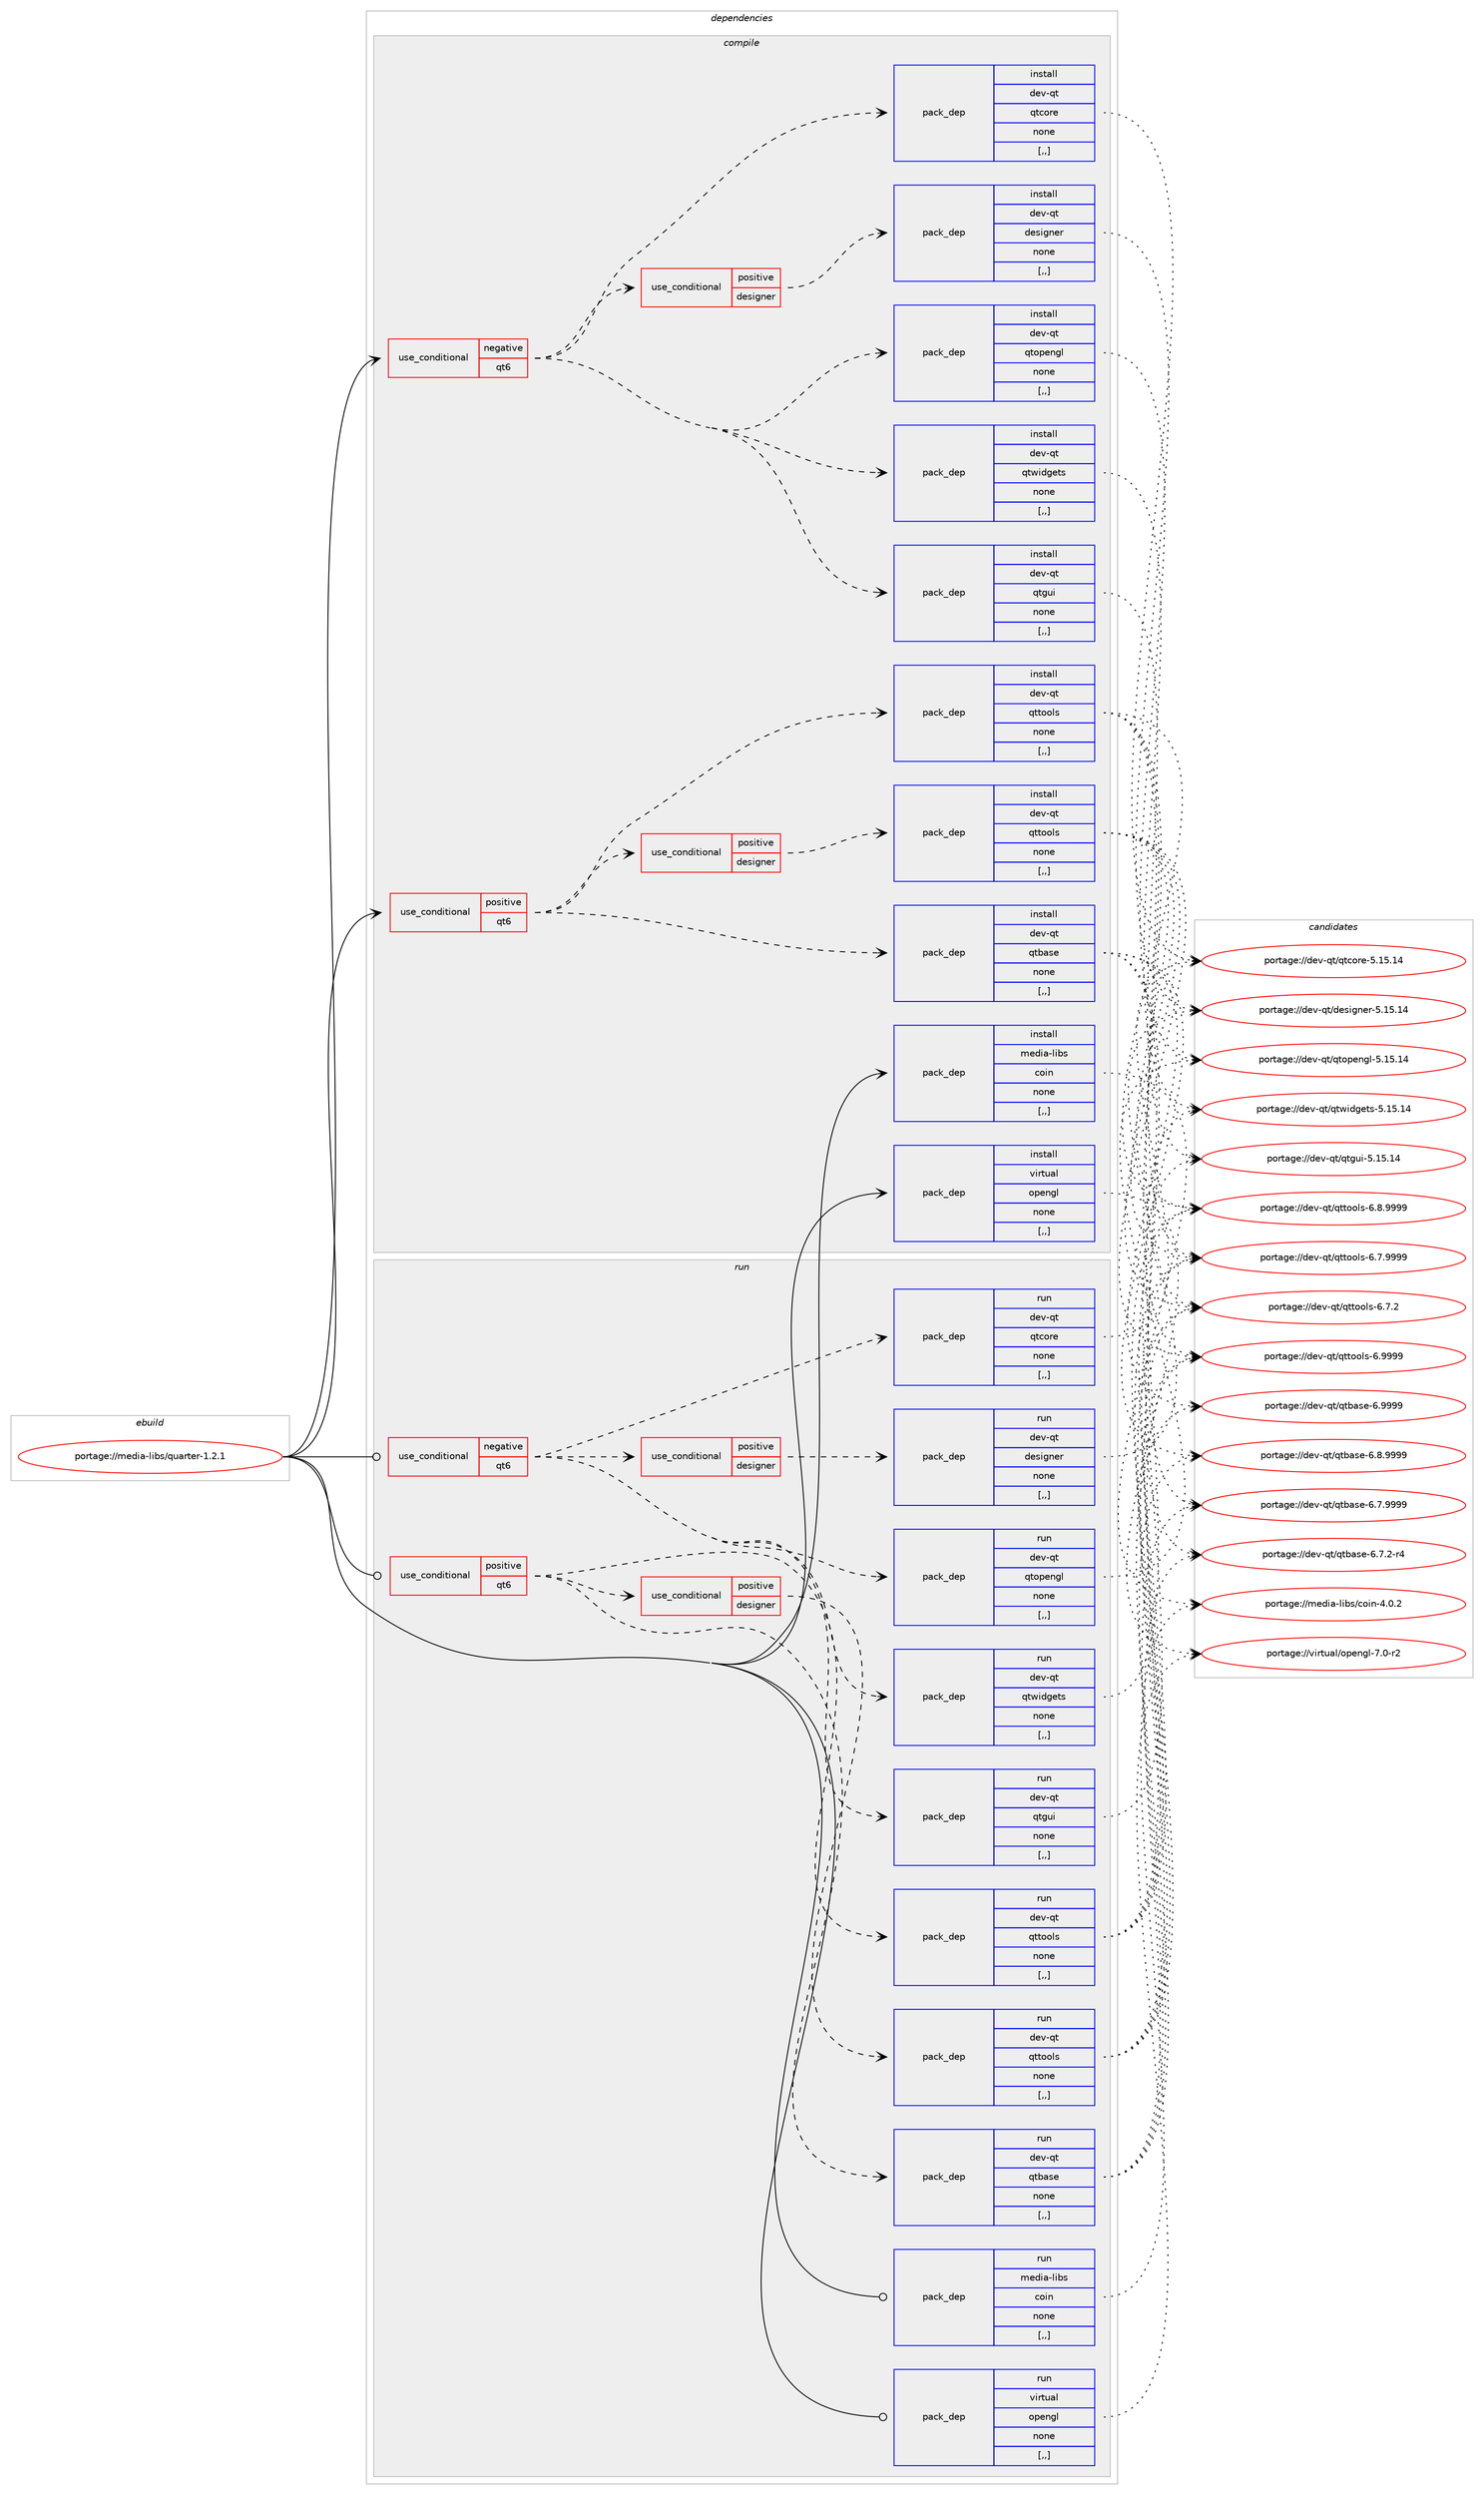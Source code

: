 digraph prolog {

# *************
# Graph options
# *************

newrank=true;
concentrate=true;
compound=true;
graph [rankdir=LR,fontname=Helvetica,fontsize=10,ranksep=1.5];#, ranksep=2.5, nodesep=0.2];
edge  [arrowhead=vee];
node  [fontname=Helvetica,fontsize=10];

# **********
# The ebuild
# **********

subgraph cluster_leftcol {
color=gray;
label=<<i>ebuild</i>>;
id [label="portage://media-libs/quarter-1.2.1", color=red, width=4, href="../media-libs/quarter-1.2.1.svg"];
}

# ****************
# The dependencies
# ****************

subgraph cluster_midcol {
color=gray;
label=<<i>dependencies</i>>;
subgraph cluster_compile {
fillcolor="#eeeeee";
style=filled;
label=<<i>compile</i>>;
subgraph cond211001 {
dependency815700 [label=<<TABLE BORDER="0" CELLBORDER="1" CELLSPACING="0" CELLPADDING="4"><TR><TD ROWSPAN="3" CELLPADDING="10">use_conditional</TD></TR><TR><TD>negative</TD></TR><TR><TD>qt6</TD></TR></TABLE>>, shape=none, color=red];
subgraph pack598552 {
dependency815701 [label=<<TABLE BORDER="0" CELLBORDER="1" CELLSPACING="0" CELLPADDING="4" WIDTH="220"><TR><TD ROWSPAN="6" CELLPADDING="30">pack_dep</TD></TR><TR><TD WIDTH="110">install</TD></TR><TR><TD>dev-qt</TD></TR><TR><TD>qtcore</TD></TR><TR><TD>none</TD></TR><TR><TD>[,,]</TD></TR></TABLE>>, shape=none, color=blue];
}
dependency815700:e -> dependency815701:w [weight=20,style="dashed",arrowhead="vee"];
subgraph pack598553 {
dependency815702 [label=<<TABLE BORDER="0" CELLBORDER="1" CELLSPACING="0" CELLPADDING="4" WIDTH="220"><TR><TD ROWSPAN="6" CELLPADDING="30">pack_dep</TD></TR><TR><TD WIDTH="110">install</TD></TR><TR><TD>dev-qt</TD></TR><TR><TD>qtgui</TD></TR><TR><TD>none</TD></TR><TR><TD>[,,]</TD></TR></TABLE>>, shape=none, color=blue];
}
dependency815700:e -> dependency815702:w [weight=20,style="dashed",arrowhead="vee"];
subgraph pack598554 {
dependency815703 [label=<<TABLE BORDER="0" CELLBORDER="1" CELLSPACING="0" CELLPADDING="4" WIDTH="220"><TR><TD ROWSPAN="6" CELLPADDING="30">pack_dep</TD></TR><TR><TD WIDTH="110">install</TD></TR><TR><TD>dev-qt</TD></TR><TR><TD>qtwidgets</TD></TR><TR><TD>none</TD></TR><TR><TD>[,,]</TD></TR></TABLE>>, shape=none, color=blue];
}
dependency815700:e -> dependency815703:w [weight=20,style="dashed",arrowhead="vee"];
subgraph pack598555 {
dependency815704 [label=<<TABLE BORDER="0" CELLBORDER="1" CELLSPACING="0" CELLPADDING="4" WIDTH="220"><TR><TD ROWSPAN="6" CELLPADDING="30">pack_dep</TD></TR><TR><TD WIDTH="110">install</TD></TR><TR><TD>dev-qt</TD></TR><TR><TD>qtopengl</TD></TR><TR><TD>none</TD></TR><TR><TD>[,,]</TD></TR></TABLE>>, shape=none, color=blue];
}
dependency815700:e -> dependency815704:w [weight=20,style="dashed",arrowhead="vee"];
subgraph cond211002 {
dependency815705 [label=<<TABLE BORDER="0" CELLBORDER="1" CELLSPACING="0" CELLPADDING="4"><TR><TD ROWSPAN="3" CELLPADDING="10">use_conditional</TD></TR><TR><TD>positive</TD></TR><TR><TD>designer</TD></TR></TABLE>>, shape=none, color=red];
subgraph pack598556 {
dependency815706 [label=<<TABLE BORDER="0" CELLBORDER="1" CELLSPACING="0" CELLPADDING="4" WIDTH="220"><TR><TD ROWSPAN="6" CELLPADDING="30">pack_dep</TD></TR><TR><TD WIDTH="110">install</TD></TR><TR><TD>dev-qt</TD></TR><TR><TD>designer</TD></TR><TR><TD>none</TD></TR><TR><TD>[,,]</TD></TR></TABLE>>, shape=none, color=blue];
}
dependency815705:e -> dependency815706:w [weight=20,style="dashed",arrowhead="vee"];
}
dependency815700:e -> dependency815705:w [weight=20,style="dashed",arrowhead="vee"];
}
id:e -> dependency815700:w [weight=20,style="solid",arrowhead="vee"];
subgraph cond211003 {
dependency815707 [label=<<TABLE BORDER="0" CELLBORDER="1" CELLSPACING="0" CELLPADDING="4"><TR><TD ROWSPAN="3" CELLPADDING="10">use_conditional</TD></TR><TR><TD>positive</TD></TR><TR><TD>qt6</TD></TR></TABLE>>, shape=none, color=red];
subgraph pack598557 {
dependency815708 [label=<<TABLE BORDER="0" CELLBORDER="1" CELLSPACING="0" CELLPADDING="4" WIDTH="220"><TR><TD ROWSPAN="6" CELLPADDING="30">pack_dep</TD></TR><TR><TD WIDTH="110">install</TD></TR><TR><TD>dev-qt</TD></TR><TR><TD>qtbase</TD></TR><TR><TD>none</TD></TR><TR><TD>[,,]</TD></TR></TABLE>>, shape=none, color=blue];
}
dependency815707:e -> dependency815708:w [weight=20,style="dashed",arrowhead="vee"];
subgraph pack598558 {
dependency815709 [label=<<TABLE BORDER="0" CELLBORDER="1" CELLSPACING="0" CELLPADDING="4" WIDTH="220"><TR><TD ROWSPAN="6" CELLPADDING="30">pack_dep</TD></TR><TR><TD WIDTH="110">install</TD></TR><TR><TD>dev-qt</TD></TR><TR><TD>qttools</TD></TR><TR><TD>none</TD></TR><TR><TD>[,,]</TD></TR></TABLE>>, shape=none, color=blue];
}
dependency815707:e -> dependency815709:w [weight=20,style="dashed",arrowhead="vee"];
subgraph cond211004 {
dependency815710 [label=<<TABLE BORDER="0" CELLBORDER="1" CELLSPACING="0" CELLPADDING="4"><TR><TD ROWSPAN="3" CELLPADDING="10">use_conditional</TD></TR><TR><TD>positive</TD></TR><TR><TD>designer</TD></TR></TABLE>>, shape=none, color=red];
subgraph pack598559 {
dependency815711 [label=<<TABLE BORDER="0" CELLBORDER="1" CELLSPACING="0" CELLPADDING="4" WIDTH="220"><TR><TD ROWSPAN="6" CELLPADDING="30">pack_dep</TD></TR><TR><TD WIDTH="110">install</TD></TR><TR><TD>dev-qt</TD></TR><TR><TD>qttools</TD></TR><TR><TD>none</TD></TR><TR><TD>[,,]</TD></TR></TABLE>>, shape=none, color=blue];
}
dependency815710:e -> dependency815711:w [weight=20,style="dashed",arrowhead="vee"];
}
dependency815707:e -> dependency815710:w [weight=20,style="dashed",arrowhead="vee"];
}
id:e -> dependency815707:w [weight=20,style="solid",arrowhead="vee"];
subgraph pack598560 {
dependency815712 [label=<<TABLE BORDER="0" CELLBORDER="1" CELLSPACING="0" CELLPADDING="4" WIDTH="220"><TR><TD ROWSPAN="6" CELLPADDING="30">pack_dep</TD></TR><TR><TD WIDTH="110">install</TD></TR><TR><TD>media-libs</TD></TR><TR><TD>coin</TD></TR><TR><TD>none</TD></TR><TR><TD>[,,]</TD></TR></TABLE>>, shape=none, color=blue];
}
id:e -> dependency815712:w [weight=20,style="solid",arrowhead="vee"];
subgraph pack598561 {
dependency815713 [label=<<TABLE BORDER="0" CELLBORDER="1" CELLSPACING="0" CELLPADDING="4" WIDTH="220"><TR><TD ROWSPAN="6" CELLPADDING="30">pack_dep</TD></TR><TR><TD WIDTH="110">install</TD></TR><TR><TD>virtual</TD></TR><TR><TD>opengl</TD></TR><TR><TD>none</TD></TR><TR><TD>[,,]</TD></TR></TABLE>>, shape=none, color=blue];
}
id:e -> dependency815713:w [weight=20,style="solid",arrowhead="vee"];
}
subgraph cluster_compileandrun {
fillcolor="#eeeeee";
style=filled;
label=<<i>compile and run</i>>;
}
subgraph cluster_run {
fillcolor="#eeeeee";
style=filled;
label=<<i>run</i>>;
subgraph cond211005 {
dependency815714 [label=<<TABLE BORDER="0" CELLBORDER="1" CELLSPACING="0" CELLPADDING="4"><TR><TD ROWSPAN="3" CELLPADDING="10">use_conditional</TD></TR><TR><TD>negative</TD></TR><TR><TD>qt6</TD></TR></TABLE>>, shape=none, color=red];
subgraph pack598562 {
dependency815715 [label=<<TABLE BORDER="0" CELLBORDER="1" CELLSPACING="0" CELLPADDING="4" WIDTH="220"><TR><TD ROWSPAN="6" CELLPADDING="30">pack_dep</TD></TR><TR><TD WIDTH="110">run</TD></TR><TR><TD>dev-qt</TD></TR><TR><TD>qtcore</TD></TR><TR><TD>none</TD></TR><TR><TD>[,,]</TD></TR></TABLE>>, shape=none, color=blue];
}
dependency815714:e -> dependency815715:w [weight=20,style="dashed",arrowhead="vee"];
subgraph pack598563 {
dependency815716 [label=<<TABLE BORDER="0" CELLBORDER="1" CELLSPACING="0" CELLPADDING="4" WIDTH="220"><TR><TD ROWSPAN="6" CELLPADDING="30">pack_dep</TD></TR><TR><TD WIDTH="110">run</TD></TR><TR><TD>dev-qt</TD></TR><TR><TD>qtgui</TD></TR><TR><TD>none</TD></TR><TR><TD>[,,]</TD></TR></TABLE>>, shape=none, color=blue];
}
dependency815714:e -> dependency815716:w [weight=20,style="dashed",arrowhead="vee"];
subgraph pack598564 {
dependency815717 [label=<<TABLE BORDER="0" CELLBORDER="1" CELLSPACING="0" CELLPADDING="4" WIDTH="220"><TR><TD ROWSPAN="6" CELLPADDING="30">pack_dep</TD></TR><TR><TD WIDTH="110">run</TD></TR><TR><TD>dev-qt</TD></TR><TR><TD>qtwidgets</TD></TR><TR><TD>none</TD></TR><TR><TD>[,,]</TD></TR></TABLE>>, shape=none, color=blue];
}
dependency815714:e -> dependency815717:w [weight=20,style="dashed",arrowhead="vee"];
subgraph pack598565 {
dependency815718 [label=<<TABLE BORDER="0" CELLBORDER="1" CELLSPACING="0" CELLPADDING="4" WIDTH="220"><TR><TD ROWSPAN="6" CELLPADDING="30">pack_dep</TD></TR><TR><TD WIDTH="110">run</TD></TR><TR><TD>dev-qt</TD></TR><TR><TD>qtopengl</TD></TR><TR><TD>none</TD></TR><TR><TD>[,,]</TD></TR></TABLE>>, shape=none, color=blue];
}
dependency815714:e -> dependency815718:w [weight=20,style="dashed",arrowhead="vee"];
subgraph cond211006 {
dependency815719 [label=<<TABLE BORDER="0" CELLBORDER="1" CELLSPACING="0" CELLPADDING="4"><TR><TD ROWSPAN="3" CELLPADDING="10">use_conditional</TD></TR><TR><TD>positive</TD></TR><TR><TD>designer</TD></TR></TABLE>>, shape=none, color=red];
subgraph pack598566 {
dependency815720 [label=<<TABLE BORDER="0" CELLBORDER="1" CELLSPACING="0" CELLPADDING="4" WIDTH="220"><TR><TD ROWSPAN="6" CELLPADDING="30">pack_dep</TD></TR><TR><TD WIDTH="110">run</TD></TR><TR><TD>dev-qt</TD></TR><TR><TD>designer</TD></TR><TR><TD>none</TD></TR><TR><TD>[,,]</TD></TR></TABLE>>, shape=none, color=blue];
}
dependency815719:e -> dependency815720:w [weight=20,style="dashed",arrowhead="vee"];
}
dependency815714:e -> dependency815719:w [weight=20,style="dashed",arrowhead="vee"];
}
id:e -> dependency815714:w [weight=20,style="solid",arrowhead="odot"];
subgraph cond211007 {
dependency815721 [label=<<TABLE BORDER="0" CELLBORDER="1" CELLSPACING="0" CELLPADDING="4"><TR><TD ROWSPAN="3" CELLPADDING="10">use_conditional</TD></TR><TR><TD>positive</TD></TR><TR><TD>qt6</TD></TR></TABLE>>, shape=none, color=red];
subgraph pack598567 {
dependency815722 [label=<<TABLE BORDER="0" CELLBORDER="1" CELLSPACING="0" CELLPADDING="4" WIDTH="220"><TR><TD ROWSPAN="6" CELLPADDING="30">pack_dep</TD></TR><TR><TD WIDTH="110">run</TD></TR><TR><TD>dev-qt</TD></TR><TR><TD>qtbase</TD></TR><TR><TD>none</TD></TR><TR><TD>[,,]</TD></TR></TABLE>>, shape=none, color=blue];
}
dependency815721:e -> dependency815722:w [weight=20,style="dashed",arrowhead="vee"];
subgraph pack598568 {
dependency815723 [label=<<TABLE BORDER="0" CELLBORDER="1" CELLSPACING="0" CELLPADDING="4" WIDTH="220"><TR><TD ROWSPAN="6" CELLPADDING="30">pack_dep</TD></TR><TR><TD WIDTH="110">run</TD></TR><TR><TD>dev-qt</TD></TR><TR><TD>qttools</TD></TR><TR><TD>none</TD></TR><TR><TD>[,,]</TD></TR></TABLE>>, shape=none, color=blue];
}
dependency815721:e -> dependency815723:w [weight=20,style="dashed",arrowhead="vee"];
subgraph cond211008 {
dependency815724 [label=<<TABLE BORDER="0" CELLBORDER="1" CELLSPACING="0" CELLPADDING="4"><TR><TD ROWSPAN="3" CELLPADDING="10">use_conditional</TD></TR><TR><TD>positive</TD></TR><TR><TD>designer</TD></TR></TABLE>>, shape=none, color=red];
subgraph pack598569 {
dependency815725 [label=<<TABLE BORDER="0" CELLBORDER="1" CELLSPACING="0" CELLPADDING="4" WIDTH="220"><TR><TD ROWSPAN="6" CELLPADDING="30">pack_dep</TD></TR><TR><TD WIDTH="110">run</TD></TR><TR><TD>dev-qt</TD></TR><TR><TD>qttools</TD></TR><TR><TD>none</TD></TR><TR><TD>[,,]</TD></TR></TABLE>>, shape=none, color=blue];
}
dependency815724:e -> dependency815725:w [weight=20,style="dashed",arrowhead="vee"];
}
dependency815721:e -> dependency815724:w [weight=20,style="dashed",arrowhead="vee"];
}
id:e -> dependency815721:w [weight=20,style="solid",arrowhead="odot"];
subgraph pack598570 {
dependency815726 [label=<<TABLE BORDER="0" CELLBORDER="1" CELLSPACING="0" CELLPADDING="4" WIDTH="220"><TR><TD ROWSPAN="6" CELLPADDING="30">pack_dep</TD></TR><TR><TD WIDTH="110">run</TD></TR><TR><TD>media-libs</TD></TR><TR><TD>coin</TD></TR><TR><TD>none</TD></TR><TR><TD>[,,]</TD></TR></TABLE>>, shape=none, color=blue];
}
id:e -> dependency815726:w [weight=20,style="solid",arrowhead="odot"];
subgraph pack598571 {
dependency815727 [label=<<TABLE BORDER="0" CELLBORDER="1" CELLSPACING="0" CELLPADDING="4" WIDTH="220"><TR><TD ROWSPAN="6" CELLPADDING="30">pack_dep</TD></TR><TR><TD WIDTH="110">run</TD></TR><TR><TD>virtual</TD></TR><TR><TD>opengl</TD></TR><TR><TD>none</TD></TR><TR><TD>[,,]</TD></TR></TABLE>>, shape=none, color=blue];
}
id:e -> dependency815727:w [weight=20,style="solid",arrowhead="odot"];
}
}

# **************
# The candidates
# **************

subgraph cluster_choices {
rank=same;
color=gray;
label=<<i>candidates</i>>;

subgraph choice598552 {
color=black;
nodesep=1;
choice1001011184511311647113116991111141014553464953464952 [label="portage://dev-qt/qtcore-5.15.14", color=red, width=4,href="../dev-qt/qtcore-5.15.14.svg"];
dependency815701:e -> choice1001011184511311647113116991111141014553464953464952:w [style=dotted,weight="100"];
}
subgraph choice598553 {
color=black;
nodesep=1;
choice10010111845113116471131161031171054553464953464952 [label="portage://dev-qt/qtgui-5.15.14", color=red, width=4,href="../dev-qt/qtgui-5.15.14.svg"];
dependency815702:e -> choice10010111845113116471131161031171054553464953464952:w [style=dotted,weight="100"];
}
subgraph choice598554 {
color=black;
nodesep=1;
choice10010111845113116471131161191051001031011161154553464953464952 [label="portage://dev-qt/qtwidgets-5.15.14", color=red, width=4,href="../dev-qt/qtwidgets-5.15.14.svg"];
dependency815703:e -> choice10010111845113116471131161191051001031011161154553464953464952:w [style=dotted,weight="100"];
}
subgraph choice598555 {
color=black;
nodesep=1;
choice10010111845113116471131161111121011101031084553464953464952 [label="portage://dev-qt/qtopengl-5.15.14", color=red, width=4,href="../dev-qt/qtopengl-5.15.14.svg"];
dependency815704:e -> choice10010111845113116471131161111121011101031084553464953464952:w [style=dotted,weight="100"];
}
subgraph choice598556 {
color=black;
nodesep=1;
choice10010111845113116471001011151051031101011144553464953464952 [label="portage://dev-qt/designer-5.15.14", color=red, width=4,href="../dev-qt/designer-5.15.14.svg"];
dependency815706:e -> choice10010111845113116471001011151051031101011144553464953464952:w [style=dotted,weight="100"];
}
subgraph choice598557 {
color=black;
nodesep=1;
choice1001011184511311647113116989711510145544657575757 [label="portage://dev-qt/qtbase-6.9999", color=red, width=4,href="../dev-qt/qtbase-6.9999.svg"];
choice10010111845113116471131169897115101455446564657575757 [label="portage://dev-qt/qtbase-6.8.9999", color=red, width=4,href="../dev-qt/qtbase-6.8.9999.svg"];
choice10010111845113116471131169897115101455446554657575757 [label="portage://dev-qt/qtbase-6.7.9999", color=red, width=4,href="../dev-qt/qtbase-6.7.9999.svg"];
choice100101118451131164711311698971151014554465546504511452 [label="portage://dev-qt/qtbase-6.7.2-r4", color=red, width=4,href="../dev-qt/qtbase-6.7.2-r4.svg"];
dependency815708:e -> choice1001011184511311647113116989711510145544657575757:w [style=dotted,weight="100"];
dependency815708:e -> choice10010111845113116471131169897115101455446564657575757:w [style=dotted,weight="100"];
dependency815708:e -> choice10010111845113116471131169897115101455446554657575757:w [style=dotted,weight="100"];
dependency815708:e -> choice100101118451131164711311698971151014554465546504511452:w [style=dotted,weight="100"];
}
subgraph choice598558 {
color=black;
nodesep=1;
choice100101118451131164711311611611111110811545544657575757 [label="portage://dev-qt/qttools-6.9999", color=red, width=4,href="../dev-qt/qttools-6.9999.svg"];
choice1001011184511311647113116116111111108115455446564657575757 [label="portage://dev-qt/qttools-6.8.9999", color=red, width=4,href="../dev-qt/qttools-6.8.9999.svg"];
choice1001011184511311647113116116111111108115455446554657575757 [label="portage://dev-qt/qttools-6.7.9999", color=red, width=4,href="../dev-qt/qttools-6.7.9999.svg"];
choice1001011184511311647113116116111111108115455446554650 [label="portage://dev-qt/qttools-6.7.2", color=red, width=4,href="../dev-qt/qttools-6.7.2.svg"];
dependency815709:e -> choice100101118451131164711311611611111110811545544657575757:w [style=dotted,weight="100"];
dependency815709:e -> choice1001011184511311647113116116111111108115455446564657575757:w [style=dotted,weight="100"];
dependency815709:e -> choice1001011184511311647113116116111111108115455446554657575757:w [style=dotted,weight="100"];
dependency815709:e -> choice1001011184511311647113116116111111108115455446554650:w [style=dotted,weight="100"];
}
subgraph choice598559 {
color=black;
nodesep=1;
choice100101118451131164711311611611111110811545544657575757 [label="portage://dev-qt/qttools-6.9999", color=red, width=4,href="../dev-qt/qttools-6.9999.svg"];
choice1001011184511311647113116116111111108115455446564657575757 [label="portage://dev-qt/qttools-6.8.9999", color=red, width=4,href="../dev-qt/qttools-6.8.9999.svg"];
choice1001011184511311647113116116111111108115455446554657575757 [label="portage://dev-qt/qttools-6.7.9999", color=red, width=4,href="../dev-qt/qttools-6.7.9999.svg"];
choice1001011184511311647113116116111111108115455446554650 [label="portage://dev-qt/qttools-6.7.2", color=red, width=4,href="../dev-qt/qttools-6.7.2.svg"];
dependency815711:e -> choice100101118451131164711311611611111110811545544657575757:w [style=dotted,weight="100"];
dependency815711:e -> choice1001011184511311647113116116111111108115455446564657575757:w [style=dotted,weight="100"];
dependency815711:e -> choice1001011184511311647113116116111111108115455446554657575757:w [style=dotted,weight="100"];
dependency815711:e -> choice1001011184511311647113116116111111108115455446554650:w [style=dotted,weight="100"];
}
subgraph choice598560 {
color=black;
nodesep=1;
choice1091011001059745108105981154799111105110455246484650 [label="portage://media-libs/coin-4.0.2", color=red, width=4,href="../media-libs/coin-4.0.2.svg"];
dependency815712:e -> choice1091011001059745108105981154799111105110455246484650:w [style=dotted,weight="100"];
}
subgraph choice598561 {
color=black;
nodesep=1;
choice1181051141161179710847111112101110103108455546484511450 [label="portage://virtual/opengl-7.0-r2", color=red, width=4,href="../virtual/opengl-7.0-r2.svg"];
dependency815713:e -> choice1181051141161179710847111112101110103108455546484511450:w [style=dotted,weight="100"];
}
subgraph choice598562 {
color=black;
nodesep=1;
choice1001011184511311647113116991111141014553464953464952 [label="portage://dev-qt/qtcore-5.15.14", color=red, width=4,href="../dev-qt/qtcore-5.15.14.svg"];
dependency815715:e -> choice1001011184511311647113116991111141014553464953464952:w [style=dotted,weight="100"];
}
subgraph choice598563 {
color=black;
nodesep=1;
choice10010111845113116471131161031171054553464953464952 [label="portage://dev-qt/qtgui-5.15.14", color=red, width=4,href="../dev-qt/qtgui-5.15.14.svg"];
dependency815716:e -> choice10010111845113116471131161031171054553464953464952:w [style=dotted,weight="100"];
}
subgraph choice598564 {
color=black;
nodesep=1;
choice10010111845113116471131161191051001031011161154553464953464952 [label="portage://dev-qt/qtwidgets-5.15.14", color=red, width=4,href="../dev-qt/qtwidgets-5.15.14.svg"];
dependency815717:e -> choice10010111845113116471131161191051001031011161154553464953464952:w [style=dotted,weight="100"];
}
subgraph choice598565 {
color=black;
nodesep=1;
choice10010111845113116471131161111121011101031084553464953464952 [label="portage://dev-qt/qtopengl-5.15.14", color=red, width=4,href="../dev-qt/qtopengl-5.15.14.svg"];
dependency815718:e -> choice10010111845113116471131161111121011101031084553464953464952:w [style=dotted,weight="100"];
}
subgraph choice598566 {
color=black;
nodesep=1;
choice10010111845113116471001011151051031101011144553464953464952 [label="portage://dev-qt/designer-5.15.14", color=red, width=4,href="../dev-qt/designer-5.15.14.svg"];
dependency815720:e -> choice10010111845113116471001011151051031101011144553464953464952:w [style=dotted,weight="100"];
}
subgraph choice598567 {
color=black;
nodesep=1;
choice1001011184511311647113116989711510145544657575757 [label="portage://dev-qt/qtbase-6.9999", color=red, width=4,href="../dev-qt/qtbase-6.9999.svg"];
choice10010111845113116471131169897115101455446564657575757 [label="portage://dev-qt/qtbase-6.8.9999", color=red, width=4,href="../dev-qt/qtbase-6.8.9999.svg"];
choice10010111845113116471131169897115101455446554657575757 [label="portage://dev-qt/qtbase-6.7.9999", color=red, width=4,href="../dev-qt/qtbase-6.7.9999.svg"];
choice100101118451131164711311698971151014554465546504511452 [label="portage://dev-qt/qtbase-6.7.2-r4", color=red, width=4,href="../dev-qt/qtbase-6.7.2-r4.svg"];
dependency815722:e -> choice1001011184511311647113116989711510145544657575757:w [style=dotted,weight="100"];
dependency815722:e -> choice10010111845113116471131169897115101455446564657575757:w [style=dotted,weight="100"];
dependency815722:e -> choice10010111845113116471131169897115101455446554657575757:w [style=dotted,weight="100"];
dependency815722:e -> choice100101118451131164711311698971151014554465546504511452:w [style=dotted,weight="100"];
}
subgraph choice598568 {
color=black;
nodesep=1;
choice100101118451131164711311611611111110811545544657575757 [label="portage://dev-qt/qttools-6.9999", color=red, width=4,href="../dev-qt/qttools-6.9999.svg"];
choice1001011184511311647113116116111111108115455446564657575757 [label="portage://dev-qt/qttools-6.8.9999", color=red, width=4,href="../dev-qt/qttools-6.8.9999.svg"];
choice1001011184511311647113116116111111108115455446554657575757 [label="portage://dev-qt/qttools-6.7.9999", color=red, width=4,href="../dev-qt/qttools-6.7.9999.svg"];
choice1001011184511311647113116116111111108115455446554650 [label="portage://dev-qt/qttools-6.7.2", color=red, width=4,href="../dev-qt/qttools-6.7.2.svg"];
dependency815723:e -> choice100101118451131164711311611611111110811545544657575757:w [style=dotted,weight="100"];
dependency815723:e -> choice1001011184511311647113116116111111108115455446564657575757:w [style=dotted,weight="100"];
dependency815723:e -> choice1001011184511311647113116116111111108115455446554657575757:w [style=dotted,weight="100"];
dependency815723:e -> choice1001011184511311647113116116111111108115455446554650:w [style=dotted,weight="100"];
}
subgraph choice598569 {
color=black;
nodesep=1;
choice100101118451131164711311611611111110811545544657575757 [label="portage://dev-qt/qttools-6.9999", color=red, width=4,href="../dev-qt/qttools-6.9999.svg"];
choice1001011184511311647113116116111111108115455446564657575757 [label="portage://dev-qt/qttools-6.8.9999", color=red, width=4,href="../dev-qt/qttools-6.8.9999.svg"];
choice1001011184511311647113116116111111108115455446554657575757 [label="portage://dev-qt/qttools-6.7.9999", color=red, width=4,href="../dev-qt/qttools-6.7.9999.svg"];
choice1001011184511311647113116116111111108115455446554650 [label="portage://dev-qt/qttools-6.7.2", color=red, width=4,href="../dev-qt/qttools-6.7.2.svg"];
dependency815725:e -> choice100101118451131164711311611611111110811545544657575757:w [style=dotted,weight="100"];
dependency815725:e -> choice1001011184511311647113116116111111108115455446564657575757:w [style=dotted,weight="100"];
dependency815725:e -> choice1001011184511311647113116116111111108115455446554657575757:w [style=dotted,weight="100"];
dependency815725:e -> choice1001011184511311647113116116111111108115455446554650:w [style=dotted,weight="100"];
}
subgraph choice598570 {
color=black;
nodesep=1;
choice1091011001059745108105981154799111105110455246484650 [label="portage://media-libs/coin-4.0.2", color=red, width=4,href="../media-libs/coin-4.0.2.svg"];
dependency815726:e -> choice1091011001059745108105981154799111105110455246484650:w [style=dotted,weight="100"];
}
subgraph choice598571 {
color=black;
nodesep=1;
choice1181051141161179710847111112101110103108455546484511450 [label="portage://virtual/opengl-7.0-r2", color=red, width=4,href="../virtual/opengl-7.0-r2.svg"];
dependency815727:e -> choice1181051141161179710847111112101110103108455546484511450:w [style=dotted,weight="100"];
}
}

}
